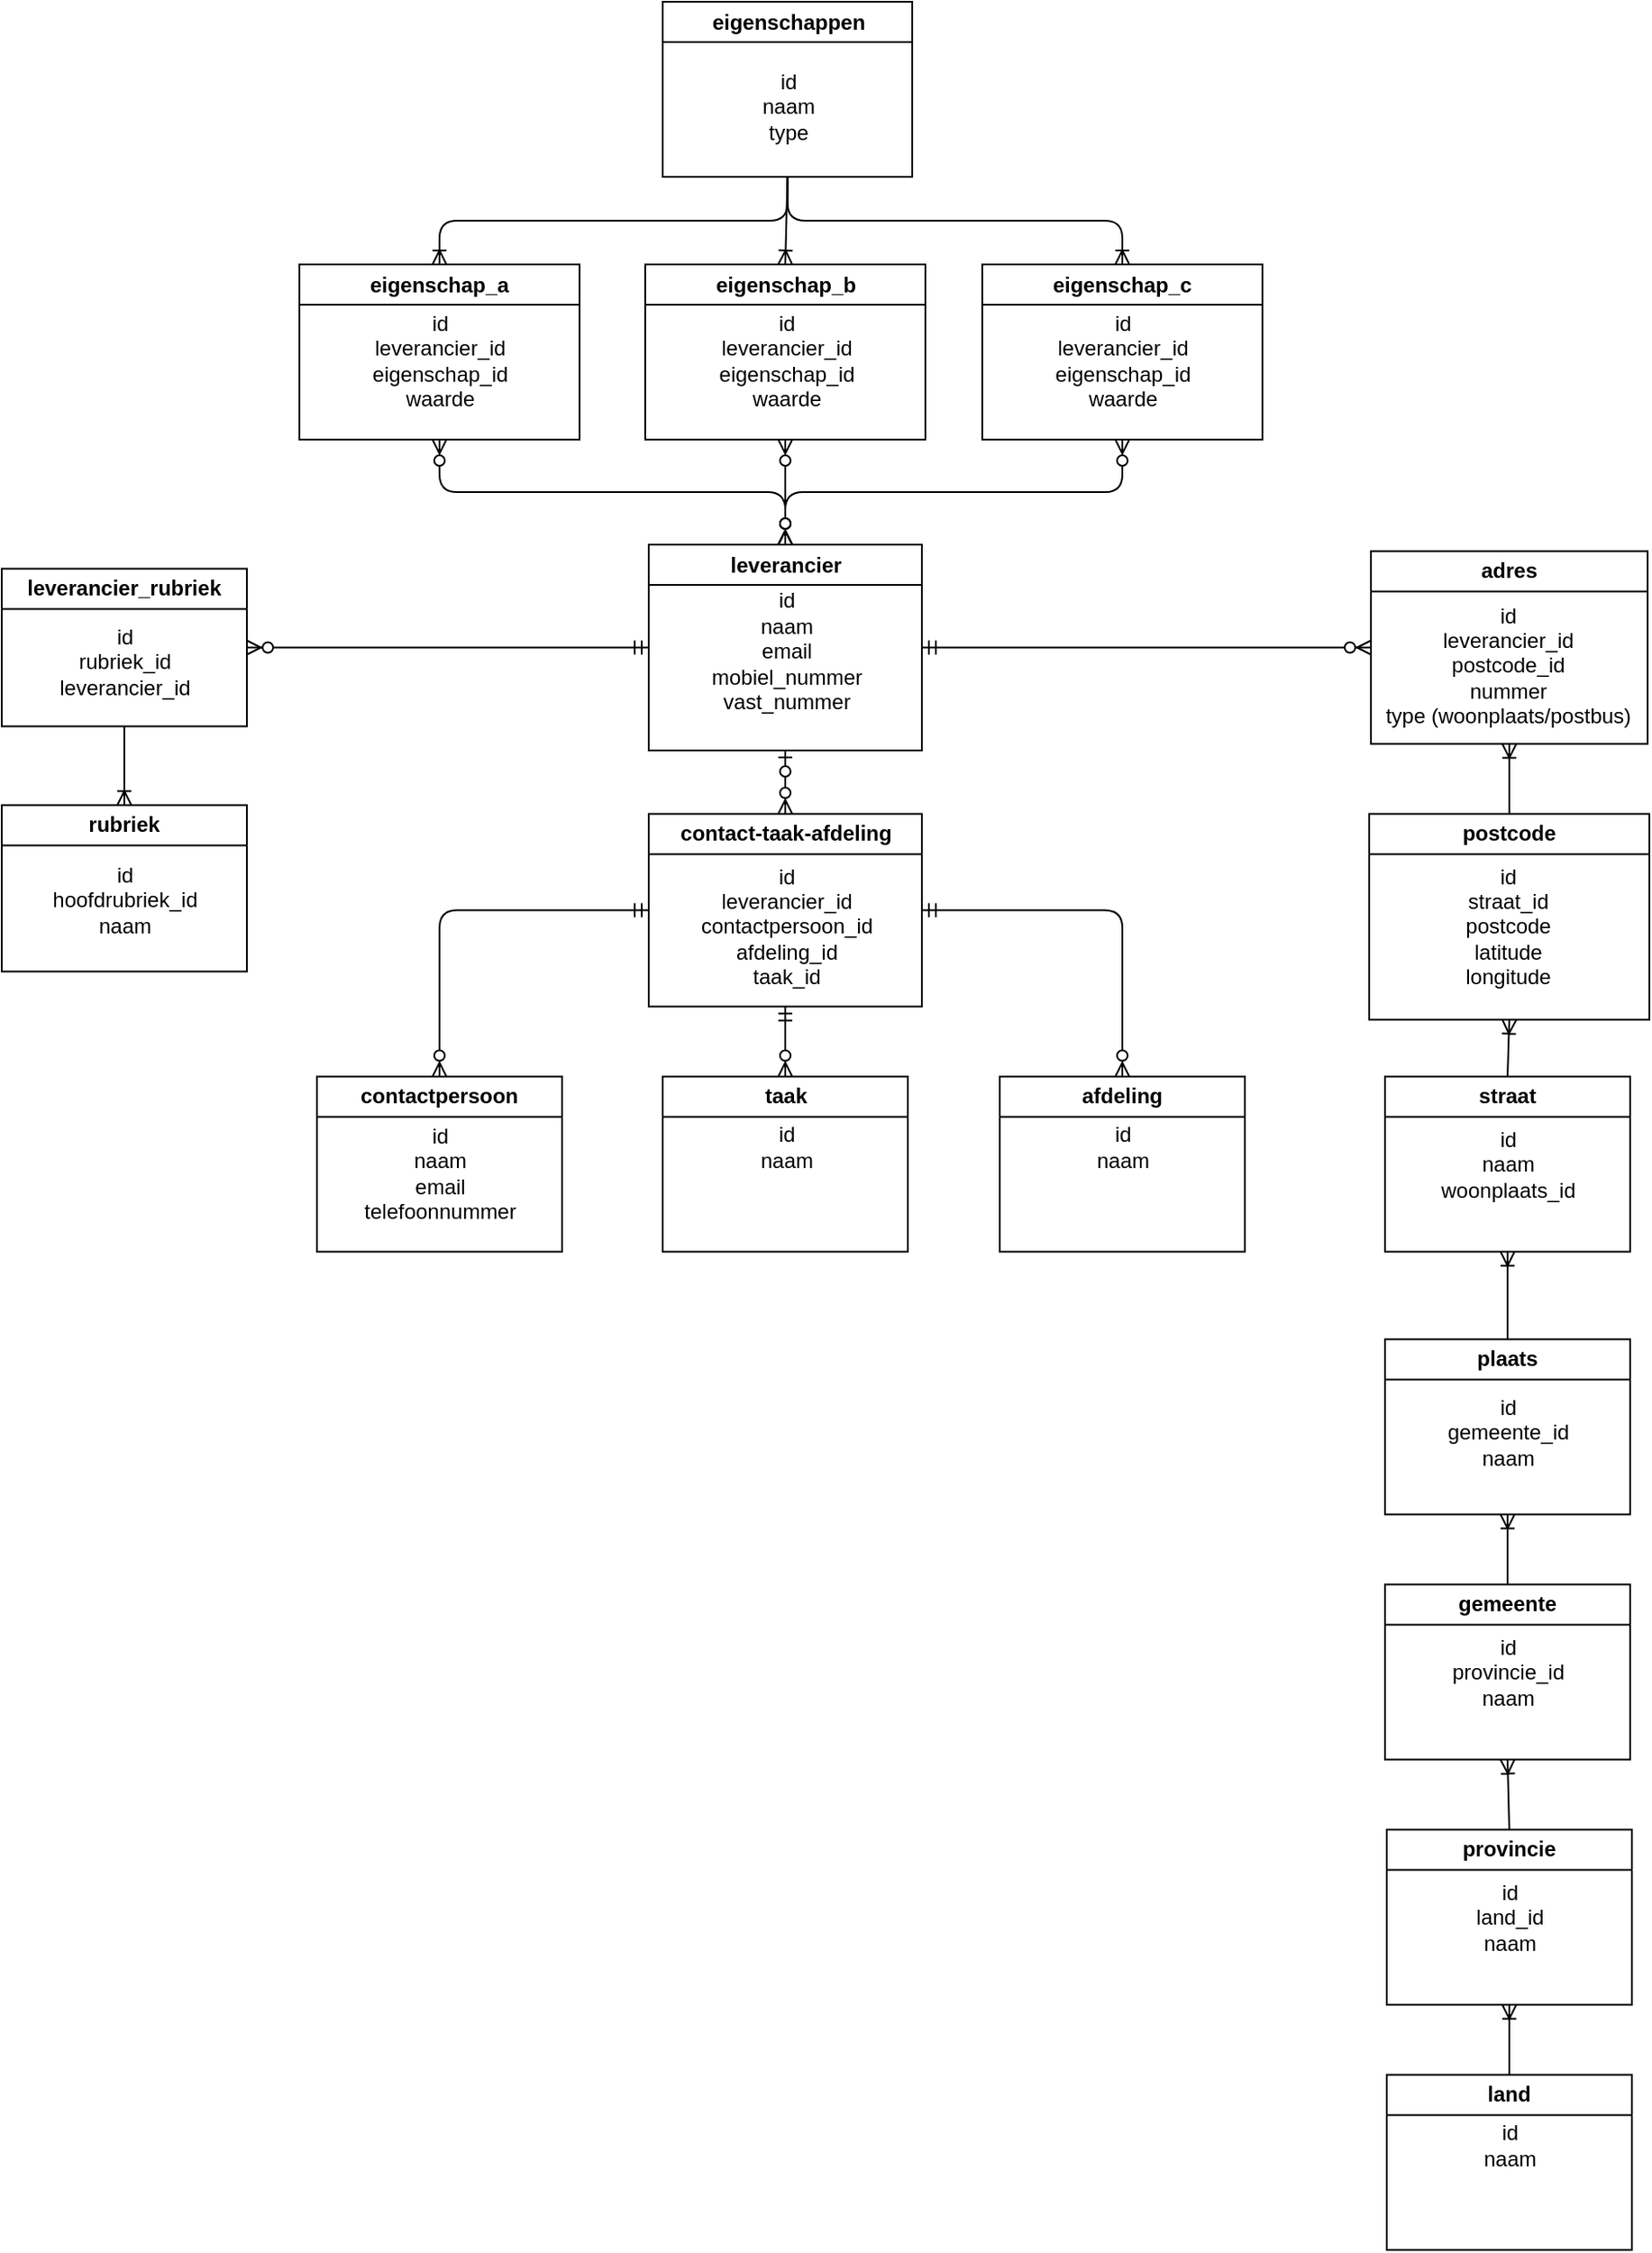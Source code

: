 <mxfile><diagram id="fiRVWSHaIV6uKTm6JfRd" name="Page-1"><mxGraphModel dx="1940" dy="1162" grid="1" gridSize="10" guides="1" tooltips="1" connect="1" arrows="1" fold="1" page="1" pageScale="1" pageWidth="827" pageHeight="1169" math="0" shadow="0"><root><mxCell id="0"/><mxCell id="1" parent="0"/><mxCell id="3" value="leverancier" style="swimlane;whiteSpace=wrap;html=1;" parent="1" vertex="1"><mxGeometry x="469.5" y="320" width="156" height="117.5" as="geometry"/></mxCell><mxCell id="4" value="&lt;div&gt;id&lt;/div&gt;naam&lt;div&gt;&lt;font color=&quot;#000000&quot;&gt;email&lt;br&gt;&lt;/font&gt;&lt;div&gt;mobiel_nummer&lt;/div&gt;&lt;div&gt;vast_nummer&lt;/div&gt;&lt;div&gt;&lt;br&gt;&lt;/div&gt;&lt;/div&gt;" style="text;html=1;align=center;verticalAlign=middle;resizable=0;points=[];autosize=1;strokeColor=none;fillColor=none;" parent="3" vertex="1"><mxGeometry x="23" y="17.5" width="110" height="100" as="geometry"/></mxCell><mxCell id="18" value="gemeente" style="swimlane;whiteSpace=wrap;html=1;" parent="1" vertex="1"><mxGeometry x="890" y="913.75" width="140" height="100" as="geometry"/></mxCell><mxCell id="27" value="id&lt;div&gt;provincie_id&lt;/div&gt;&lt;div&gt;naam&lt;/div&gt;" style="text;html=1;align=center;verticalAlign=middle;resizable=0;points=[];autosize=1;strokeColor=none;fillColor=none;" parent="18" vertex="1"><mxGeometry x="25" y="20" width="90" height="60" as="geometry"/></mxCell><mxCell id="19" value="land" style="swimlane;whiteSpace=wrap;html=1;" parent="1" vertex="1"><mxGeometry x="891" y="1193.75" width="140" height="100" as="geometry"/></mxCell><mxCell id="25" value="id&lt;div&gt;&lt;div&gt;naam&lt;/div&gt;&lt;/div&gt;" style="text;html=1;align=center;verticalAlign=middle;resizable=0;points=[];autosize=1;strokeColor=none;fillColor=none;" parent="19" vertex="1"><mxGeometry x="45" y="20" width="50" height="40" as="geometry"/></mxCell><mxCell id="20" value="plaats" style="swimlane;whiteSpace=wrap;html=1;" parent="1" vertex="1"><mxGeometry x="890" y="773.75" width="140" height="100" as="geometry"/></mxCell><mxCell id="28" value="id&lt;div&gt;&lt;font color=&quot;#000000&quot;&gt;gemeente_id&lt;br&gt;&lt;/font&gt;&lt;div&gt;&lt;div&gt;naam&lt;/div&gt;&lt;div&gt;&lt;br&gt;&lt;/div&gt;&lt;/div&gt;&lt;/div&gt;" style="text;html=1;align=center;verticalAlign=middle;resizable=0;points=[];autosize=1;strokeColor=none;fillColor=none;" parent="20" vertex="1"><mxGeometry x="25" y="25" width="90" height="70" as="geometry"/></mxCell><mxCell id="21" value="provincie" style="swimlane;whiteSpace=wrap;html=1;" parent="1" vertex="1"><mxGeometry x="891" y="1053.75" width="140" height="100" as="geometry"/></mxCell><mxCell id="26" value="id&lt;div&gt;land_id&lt;/div&gt;&lt;div&gt;naam&lt;/div&gt;" style="text;html=1;align=center;verticalAlign=middle;resizable=0;points=[];autosize=1;strokeColor=none;fillColor=none;" parent="21" vertex="1"><mxGeometry x="40" y="20" width="60" height="60" as="geometry"/></mxCell><mxCell id="29" value="postcode" style="swimlane;whiteSpace=wrap;html=1;" parent="1" vertex="1"><mxGeometry x="881" y="473.75" width="160" height="117.5" as="geometry"/></mxCell><mxCell id="31" value="&lt;div&gt;id&lt;/div&gt;&lt;div&gt;straat_id&lt;/div&gt;&lt;div&gt;&lt;span style=&quot;background-color: transparent;&quot;&gt;postcode&lt;/span&gt;&lt;/div&gt;&lt;div&gt;latitude&lt;/div&gt;&lt;div&gt;longitude&lt;/div&gt;" style="text;html=1;align=center;verticalAlign=middle;resizable=0;points=[];autosize=1;strokeColor=none;fillColor=none;" parent="29" vertex="1"><mxGeometry x="44" y="18.75" width="70" height="90" as="geometry"/></mxCell><mxCell id="33" value="straat" style="swimlane;whiteSpace=wrap;html=1;" parent="1" vertex="1"><mxGeometry x="890" y="623.75" width="140" height="100" as="geometry"/></mxCell><mxCell id="34" value="id&lt;div&gt;naam&lt;/div&gt;&lt;div&gt;woonplaats_id&lt;/div&gt;" style="text;html=1;align=center;verticalAlign=middle;resizable=0;points=[];autosize=1;strokeColor=none;fillColor=none;" parent="33" vertex="1"><mxGeometry x="20" y="20" width="100" height="60" as="geometry"/></mxCell><mxCell id="35" value="rubriek" style="swimlane;whiteSpace=wrap;html=1;" parent="1" vertex="1"><mxGeometry x="100" y="468.75" width="140" height="95" as="geometry"/></mxCell><mxCell id="38" value="id&lt;div&gt;hoofdrubriek_id&lt;/div&gt;&lt;div&gt;naam&lt;/div&gt;" style="text;html=1;align=center;verticalAlign=middle;resizable=0;points=[];autosize=1;strokeColor=none;fillColor=none;" parent="35" vertex="1"><mxGeometry x="15" y="23.75" width="110" height="60" as="geometry"/></mxCell><mxCell id="36" value="leverancier_rubriek" style="swimlane;whiteSpace=wrap;html=1;" parent="1" vertex="1"><mxGeometry x="100" y="333.75" width="140" height="90" as="geometry"/></mxCell><mxCell id="37" value="&lt;div&gt;id&lt;/div&gt;&lt;div&gt;rubriek_id&lt;/div&gt;leverancier_id" style="text;html=1;align=center;verticalAlign=middle;resizable=0;points=[];autosize=1;strokeColor=none;fillColor=none;" parent="36" vertex="1"><mxGeometry x="20" y="23" width="100" height="60" as="geometry"/></mxCell><mxCell id="39" value="contact-taak-afdeling" style="swimlane;whiteSpace=wrap;html=1;" parent="1" vertex="1"><mxGeometry x="469.5" y="473.75" width="156" height="110" as="geometry"/></mxCell><mxCell id="40" value="&lt;div&gt;id&lt;/div&gt;leverancier_id&lt;div&gt;contactpersoon_id&lt;/div&gt;&lt;div&gt;afdeling_id&lt;/div&gt;&lt;div&gt;taak_id&lt;/div&gt;" style="text;html=1;align=center;verticalAlign=middle;resizable=0;points=[];autosize=1;strokeColor=none;fillColor=none;" parent="39" vertex="1"><mxGeometry x="18" y="18.75" width="120" height="90" as="geometry"/></mxCell><mxCell id="43" value="afdeling" style="swimlane;whiteSpace=wrap;html=1;" parent="1" vertex="1"><mxGeometry x="670" y="623.75" width="140" height="100" as="geometry"/></mxCell><mxCell id="47" value="id&lt;div&gt;naam&lt;/div&gt;" style="text;html=1;align=center;verticalAlign=middle;resizable=0;points=[];autosize=1;strokeColor=none;fillColor=none;" parent="43" vertex="1"><mxGeometry x="45" y="20" width="50" height="40" as="geometry"/></mxCell><mxCell id="44" value="taak" style="swimlane;whiteSpace=wrap;html=1;" parent="1" vertex="1"><mxGeometry x="477.5" y="623.75" width="140" height="100" as="geometry"/></mxCell><mxCell id="46" value="id&lt;div&gt;naam&lt;/div&gt;" style="text;html=1;align=center;verticalAlign=middle;resizable=0;points=[];autosize=1;strokeColor=none;fillColor=none;" parent="44" vertex="1"><mxGeometry x="45" y="20" width="50" height="40" as="geometry"/></mxCell><mxCell id="45" value="contactpersoon" style="swimlane;whiteSpace=wrap;html=1;" parent="1" vertex="1"><mxGeometry x="280" y="623.75" width="140" height="100" as="geometry"><mxRectangle x="290" y="513.75" width="120" height="30" as="alternateBounds"/></mxGeometry></mxCell><mxCell id="48" value="id&lt;div&gt;naam&lt;/div&gt;&lt;div&gt;email&lt;/div&gt;&lt;div&gt;telefoonnummer&lt;/div&gt;" style="text;html=1;align=center;verticalAlign=middle;resizable=0;points=[];autosize=1;strokeColor=none;fillColor=none;" parent="45" vertex="1"><mxGeometry x="15" y="20" width="110" height="70" as="geometry"/></mxCell><mxCell id="59" value="adres" style="swimlane;whiteSpace=wrap;html=1;" parent="1" vertex="1"><mxGeometry x="882" y="323.75" width="158" height="110" as="geometry"/></mxCell><mxCell id="61" value="&lt;div style=&quot;scrollbar-color: light-dark(#e2e2e2, #4b4b4b)&lt;br/&gt;&#9;&#9;&#9;&#9;&#9;light-dark(#fbfbfb, var(--dark-panel-color));&quot;&gt;id&lt;/div&gt;&lt;div style=&quot;scrollbar-color: light-dark(#e2e2e2, #4b4b4b)&lt;br/&gt;&#9;&#9;&#9;&#9;&#9;light-dark(#fbfbfb, var(--dark-panel-color));&quot;&gt;leverancier_id&lt;/div&gt;&lt;div style=&quot;scrollbar-color: light-dark(#e2e2e2, #4b4b4b)&lt;br/&gt;&#9;&#9;&#9;&#9;&#9;light-dark(#fbfbfb, var(--dark-panel-color));&quot;&gt;postcode_id&lt;/div&gt;&lt;div style=&quot;scrollbar-color: light-dark(#e2e2e2, #4b4b4b)&lt;br/&gt;&#9;&#9;&#9;&#9;&#9;light-dark(#fbfbfb, var(--dark-panel-color));&quot;&gt;nummer&lt;/div&gt;&lt;div style=&quot;scrollbar-color: light-dark(#e2e2e2, #4b4b4b)&lt;br/&gt;&#9;&#9;&#9;&#9;&#9;light-dark(#fbfbfb, var(--dark-panel-color));&quot;&gt;type (woonplaats/postbus)&lt;/div&gt;" style="text;html=1;align=center;verticalAlign=middle;resizable=0;points=[];autosize=1;strokeColor=none;fillColor=none;" parent="59" vertex="1"><mxGeometry x="-2" y="20" width="160" height="90" as="geometry"/></mxCell><mxCell id="62" value="" style="edgeStyle=entityRelationEdgeStyle;fontSize=12;html=1;endArrow=ERzeroToMany;startArrow=ERmandOne;exitX=1;exitY=0.5;exitDx=0;exitDy=0;entryX=0;entryY=0.5;entryDx=0;entryDy=0;" parent="1" source="3" target="59" edge="1"><mxGeometry width="100" height="100" relative="1" as="geometry"><mxPoint x="712" y="343.75" as="sourcePoint"/><mxPoint x="812" y="243.75" as="targetPoint"/></mxGeometry></mxCell><mxCell id="64" value="" style="fontSize=12;html=1;endArrow=ERoneToMany;exitX=0.5;exitY=0;exitDx=0;exitDy=0;entryX=0.5;entryY=1;entryDx=0;entryDy=0;" parent="1" source="29" target="59" edge="1"><mxGeometry width="100" height="100" relative="1" as="geometry"><mxPoint x="350" y="833.75" as="sourcePoint"/><mxPoint x="930" y="453.75" as="targetPoint"/></mxGeometry></mxCell><mxCell id="66" value="" style="fontSize=12;html=1;endArrow=ERoneToMany;exitX=0.5;exitY=0;exitDx=0;exitDy=0;entryX=0.5;entryY=1;entryDx=0;entryDy=0;" parent="1" source="20" target="33" edge="1"><mxGeometry width="100" height="100" relative="1" as="geometry"><mxPoint x="350" y="833.75" as="sourcePoint"/><mxPoint x="450" y="733.75" as="targetPoint"/></mxGeometry></mxCell><mxCell id="68" value="" style="fontSize=12;html=1;endArrow=ERoneToMany;exitX=0.5;exitY=0;exitDx=0;exitDy=0;entryX=0.5;entryY=1;entryDx=0;entryDy=0;" parent="1" source="18" target="20" edge="1"><mxGeometry width="100" height="100" relative="1" as="geometry"><mxPoint x="717" y="953.75" as="sourcePoint"/><mxPoint x="650" y="893.75" as="targetPoint"/></mxGeometry></mxCell><mxCell id="69" value="" style="fontSize=12;html=1;endArrow=ERoneToMany;exitX=0.5;exitY=0;exitDx=0;exitDy=0;entryX=0.5;entryY=1;entryDx=0;entryDy=0;" parent="1" source="21" target="18" edge="1"><mxGeometry width="100" height="100" relative="1" as="geometry"><mxPoint x="350" y="803.75" as="sourcePoint"/><mxPoint x="450" y="703.75" as="targetPoint"/></mxGeometry></mxCell><mxCell id="70" value="" style="fontSize=12;html=1;endArrow=ERoneToMany;exitX=0.5;exitY=0;exitDx=0;exitDy=0;entryX=0.5;entryY=1;entryDx=0;entryDy=0;" parent="1" source="19" target="21" edge="1"><mxGeometry width="100" height="100" relative="1" as="geometry"><mxPoint x="350" y="1203.75" as="sourcePoint"/><mxPoint x="450" y="1103.75" as="targetPoint"/></mxGeometry></mxCell><mxCell id="72" value="" style="fontSize=12;html=1;endArrow=ERzeroToMany;startArrow=ERzeroToOne;exitX=0.5;exitY=1;exitDx=0;exitDy=0;entryX=0.5;entryY=0;entryDx=0;entryDy=0;" parent="1" source="3" target="39" edge="1"><mxGeometry width="100" height="100" relative="1" as="geometry"><mxPoint x="350" y="833.75" as="sourcePoint"/><mxPoint x="450" y="733.75" as="targetPoint"/></mxGeometry></mxCell><mxCell id="76" value="" style="edgeStyle=orthogonalEdgeStyle;fontSize=12;html=1;endArrow=ERzeroToMany;startArrow=ERmandOne;exitX=0;exitY=0.5;exitDx=0;exitDy=0;entryX=0.5;entryY=0;entryDx=0;entryDy=0;" parent="1" source="39" target="45" edge="1"><mxGeometry width="100" height="100" relative="1" as="geometry"><mxPoint x="350" y="833.75" as="sourcePoint"/><mxPoint x="450" y="733.75" as="targetPoint"/></mxGeometry></mxCell><mxCell id="81" value="" style="fontSize=12;html=1;endArrow=ERzeroToMany;startArrow=ERmandOne;exitX=0.5;exitY=1;exitDx=0;exitDy=0;entryX=0.5;entryY=0;entryDx=0;entryDy=0;" parent="1" source="39" target="44" edge="1"><mxGeometry width="100" height="100" relative="1" as="geometry"><mxPoint x="350" y="833.75" as="sourcePoint"/><mxPoint x="450" y="733.75" as="targetPoint"/></mxGeometry></mxCell><mxCell id="84" value="" style="edgeStyle=orthogonalEdgeStyle;fontSize=12;html=1;endArrow=ERzeroToMany;startArrow=ERmandOne;exitX=1;exitY=0.5;exitDx=0;exitDy=0;entryX=0.5;entryY=0;entryDx=0;entryDy=0;" parent="1" source="39" target="43" edge="1"><mxGeometry width="100" height="100" relative="1" as="geometry"><mxPoint x="350" y="833.75" as="sourcePoint"/><mxPoint x="450" y="733.75" as="targetPoint"/></mxGeometry></mxCell><mxCell id="85" value="" style="edgeStyle=entityRelationEdgeStyle;fontSize=12;html=1;endArrow=ERzeroToMany;startArrow=ERmandOne;exitX=0;exitY=0.5;exitDx=0;exitDy=0;entryX=1;entryY=0.5;entryDx=0;entryDy=0;" parent="1" source="3" target="36" edge="1"><mxGeometry width="100" height="100" relative="1" as="geometry"><mxPoint x="350" y="833.75" as="sourcePoint"/><mxPoint x="450" y="733.75" as="targetPoint"/></mxGeometry></mxCell><mxCell id="86" value="" style="fontSize=12;html=1;endArrow=ERoneToMany;exitX=0.5;exitY=1;exitDx=0;exitDy=0;entryX=0.5;entryY=0;entryDx=0;entryDy=0;" parent="1" source="36" target="35" edge="1"><mxGeometry width="100" height="100" relative="1" as="geometry"><mxPoint x="380" y="828.75" as="sourcePoint"/><mxPoint x="480" y="728.75" as="targetPoint"/></mxGeometry></mxCell><mxCell id="87" value="" style="fontSize=12;html=1;endArrow=ERoneToMany;exitX=0.5;exitY=0;exitDx=0;exitDy=0;entryX=0.5;entryY=1;entryDx=0;entryDy=0;" parent="1" source="33" target="29" edge="1"><mxGeometry width="100" height="100" relative="1" as="geometry"><mxPoint x="350" y="873.75" as="sourcePoint"/><mxPoint x="450" y="773.75" as="targetPoint"/></mxGeometry></mxCell><mxCell id="89" value="eigenschappen" style="swimlane;whiteSpace=wrap;html=1;" parent="1" vertex="1"><mxGeometry x="477.5" y="10" width="142.5" height="100" as="geometry"/></mxCell><mxCell id="91" value="&lt;div&gt;id&lt;/div&gt;&lt;div&gt;naam&lt;/div&gt;&lt;div&gt;type&lt;/div&gt;" style="text;html=1;align=center;verticalAlign=middle;resizable=0;points=[];autosize=1;strokeColor=none;fillColor=none;rotation=0;" parent="89" vertex="1"><mxGeometry x="46.25" y="30" width="50" height="60" as="geometry"/></mxCell><mxCell id="93" value="eigenschap_b" style="swimlane;whiteSpace=wrap;html=1;" parent="1" vertex="1"><mxGeometry x="467.5" y="160" width="160" height="100" as="geometry"/></mxCell><mxCell id="103" value="id&lt;div&gt;leverancier_id&lt;/div&gt;&lt;div&gt;eigenschap_id&lt;/div&gt;&lt;div&gt;waarde&lt;/div&gt;" style="text;html=1;align=center;verticalAlign=middle;resizable=0;points=[];autosize=1;strokeColor=none;fillColor=none;" parent="93" vertex="1"><mxGeometry x="30" y="20" width="100" height="70" as="geometry"/></mxCell><mxCell id="94" value="eigenschap_c" style="swimlane;whiteSpace=wrap;html=1;" parent="1" vertex="1"><mxGeometry x="660" y="160" width="160" height="100" as="geometry"/></mxCell><mxCell id="104" value="id&lt;div&gt;leverancier_id&lt;/div&gt;&lt;div&gt;eigenschap_id&lt;/div&gt;&lt;div&gt;waarde&lt;/div&gt;" style="text;html=1;align=center;verticalAlign=middle;resizable=0;points=[];autosize=1;strokeColor=none;fillColor=none;" parent="94" vertex="1"><mxGeometry x="30" y="20" width="100" height="70" as="geometry"/></mxCell><mxCell id="95" value="eigenschap_a" style="swimlane;whiteSpace=wrap;html=1;" parent="1" vertex="1"><mxGeometry x="270" y="160" width="160" height="100" as="geometry"/></mxCell><mxCell id="102" value="id&lt;div&gt;leverancier_id&lt;/div&gt;&lt;div&gt;eigenschap_id&lt;/div&gt;&lt;div&gt;waarde&lt;/div&gt;" style="text;html=1;align=center;verticalAlign=middle;resizable=0;points=[];autosize=1;strokeColor=none;fillColor=none;" parent="95" vertex="1"><mxGeometry x="30" y="20" width="100" height="70" as="geometry"/></mxCell><mxCell id="96" value="" style="edgeStyle=orthogonalEdgeStyle;fontSize=12;html=1;endArrow=ERzeroToMany;endFill=1;startArrow=ERzeroToMany;exitX=0.5;exitY=0;exitDx=0;exitDy=0;entryX=0.5;entryY=1;entryDx=0;entryDy=0;" parent="1" source="3" target="95" edge="1"><mxGeometry width="100" height="100" relative="1" as="geometry"><mxPoint x="100" y="190" as="sourcePoint"/><mxPoint x="200" y="90" as="targetPoint"/></mxGeometry></mxCell><mxCell id="97" value="" style="fontSize=12;html=1;endArrow=ERzeroToMany;endFill=1;startArrow=ERzeroToMany;exitX=0.5;exitY=0;exitDx=0;exitDy=0;entryX=0.5;entryY=1;entryDx=0;entryDy=0;" parent="1" source="3" target="93" edge="1"><mxGeometry width="100" height="100" relative="1" as="geometry"><mxPoint x="360" y="380" as="sourcePoint"/><mxPoint x="460" y="280" as="targetPoint"/></mxGeometry></mxCell><mxCell id="98" value="" style="edgeStyle=orthogonalEdgeStyle;fontSize=12;html=1;endArrow=ERzeroToMany;endFill=1;startArrow=ERzeroToMany;exitX=0.5;exitY=0;exitDx=0;exitDy=0;entryX=0.5;entryY=1;entryDx=0;entryDy=0;" parent="1" source="3" target="94" edge="1"><mxGeometry width="100" height="100" relative="1" as="geometry"><mxPoint x="820" y="290" as="sourcePoint"/><mxPoint x="920" y="190" as="targetPoint"/></mxGeometry></mxCell><mxCell id="99" value="" style="edgeStyle=orthogonalEdgeStyle;fontSize=12;html=1;endArrow=ERoneToMany;exitX=0.5;exitY=1;exitDx=0;exitDy=0;entryX=0.5;entryY=0;entryDx=0;entryDy=0;" parent="1" source="89" target="94" edge="1"><mxGeometry width="100" height="100" relative="1" as="geometry"><mxPoint x="710" y="140" as="sourcePoint"/><mxPoint x="810" y="40" as="targetPoint"/></mxGeometry></mxCell><mxCell id="100" value="" style="edgeStyle=orthogonalEdgeStyle;fontSize=12;html=1;endArrow=ERoneToMany;exitX=0.5;exitY=1;exitDx=0;exitDy=0;entryX=0.5;entryY=0;entryDx=0;entryDy=0;" parent="1" source="89" target="95" edge="1"><mxGeometry width="100" height="100" relative="1" as="geometry"><mxPoint x="100" y="140" as="sourcePoint"/><mxPoint x="200" y="40" as="targetPoint"/></mxGeometry></mxCell><mxCell id="101" value="" style="fontSize=12;html=1;endArrow=ERoneToMany;exitX=0.5;exitY=1;exitDx=0;exitDy=0;entryX=0.5;entryY=0;entryDx=0;entryDy=0;" parent="1" source="89" target="93" edge="1"><mxGeometry width="100" height="100" relative="1" as="geometry"><mxPoint x="270" y="130" as="sourcePoint"/><mxPoint x="370" y="30" as="targetPoint"/></mxGeometry></mxCell></root></mxGraphModel></diagram></mxfile>